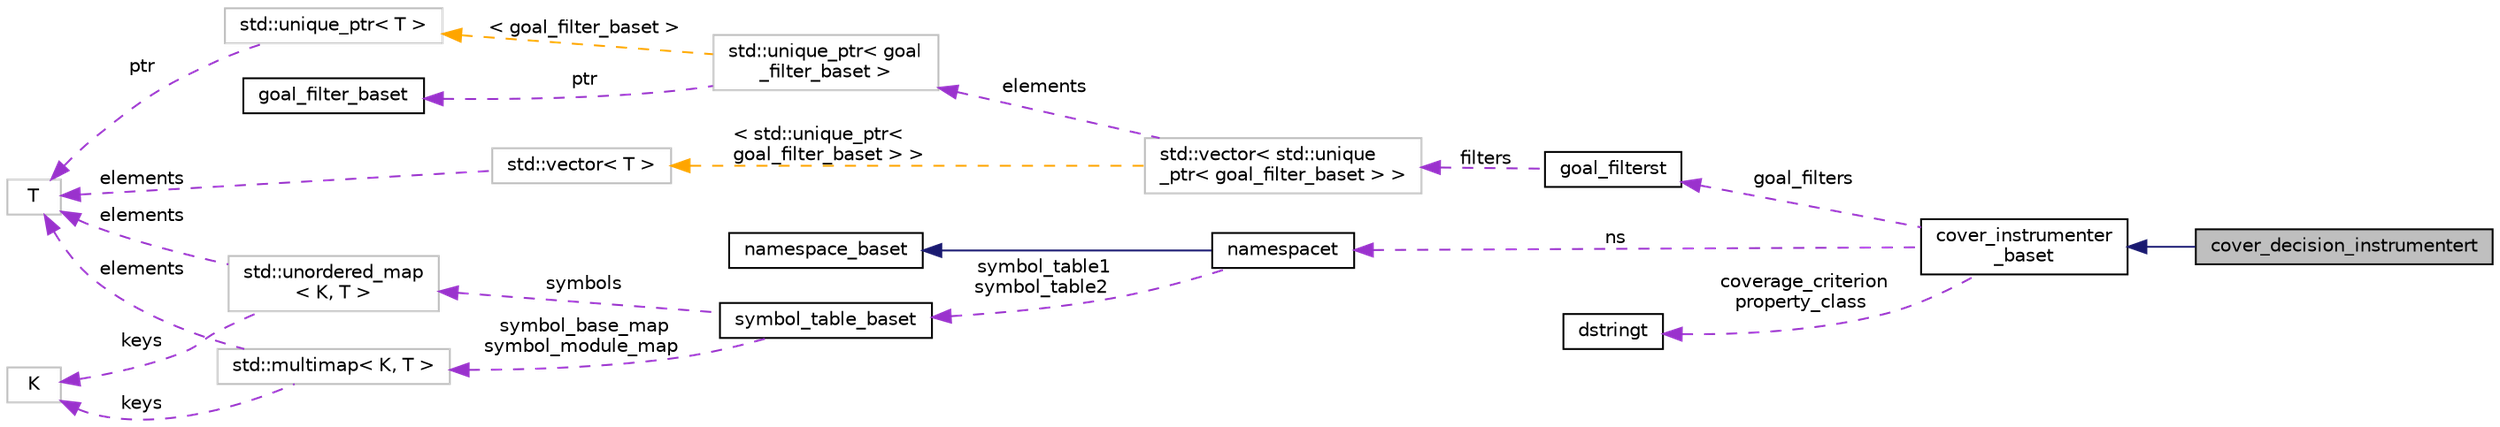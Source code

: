 digraph "cover_decision_instrumentert"
{
 // LATEX_PDF_SIZE
  bgcolor="transparent";
  edge [fontname="Helvetica",fontsize="10",labelfontname="Helvetica",labelfontsize="10"];
  node [fontname="Helvetica",fontsize="10",shape=record];
  rankdir="LR";
  Node1 [label="cover_decision_instrumentert",height=0.2,width=0.4,color="black", fillcolor="grey75", style="filled", fontcolor="black",tooltip="Decision coverage instrumenter."];
  Node2 -> Node1 [dir="back",color="midnightblue",fontsize="10",style="solid",fontname="Helvetica"];
  Node2 [label="cover_instrumenter\l_baset",height=0.2,width=0.4,color="black",URL="$classcover__instrumenter__baset.html",tooltip="Base class for goto program coverage instrumenters."];
  Node3 -> Node2 [dir="back",color="darkorchid3",fontsize="10",style="dashed",label=" goal_filters" ,fontname="Helvetica"];
  Node3 [label="goal_filterst",height=0.2,width=0.4,color="black",URL="$classgoal__filterst.html",tooltip="A collection of goal filters to be applied in conjunction."];
  Node4 -> Node3 [dir="back",color="darkorchid3",fontsize="10",style="dashed",label=" filters" ,fontname="Helvetica"];
  Node4 [label="std::vector\< std::unique\l_ptr\< goal_filter_baset \> \>",height=0.2,width=0.4,color="grey75",tooltip=" "];
  Node5 -> Node4 [dir="back",color="darkorchid3",fontsize="10",style="dashed",label=" elements" ,fontname="Helvetica"];
  Node5 [label="std::unique_ptr\< goal\l_filter_baset \>",height=0.2,width=0.4,color="grey75",tooltip=" "];
  Node6 -> Node5 [dir="back",color="darkorchid3",fontsize="10",style="dashed",label=" ptr" ,fontname="Helvetica"];
  Node6 [label="goal_filter_baset",height=0.2,width=0.4,color="black",URL="$classgoal__filter__baset.html",tooltip="Base class for filtering goals."];
  Node7 -> Node5 [dir="back",color="orange",fontsize="10",style="dashed",label=" \< goal_filter_baset \>" ,fontname="Helvetica"];
  Node7 [label="std::unique_ptr\< T \>",height=0.2,width=0.4,color="grey75",tooltip="STL class."];
  Node8 -> Node7 [dir="back",color="darkorchid3",fontsize="10",style="dashed",label=" ptr" ,fontname="Helvetica"];
  Node8 [label="T",height=0.2,width=0.4,color="grey75",tooltip=" "];
  Node9 -> Node4 [dir="back",color="orange",fontsize="10",style="dashed",label=" \< std::unique_ptr\<\l goal_filter_baset \> \>" ,fontname="Helvetica"];
  Node9 [label="std::vector\< T \>",height=0.2,width=0.4,color="grey75",tooltip="STL class."];
  Node8 -> Node9 [dir="back",color="darkorchid3",fontsize="10",style="dashed",label=" elements" ,fontname="Helvetica"];
  Node10 -> Node2 [dir="back",color="darkorchid3",fontsize="10",style="dashed",label=" ns" ,fontname="Helvetica"];
  Node10 [label="namespacet",height=0.2,width=0.4,color="black",URL="$classnamespacet.html",tooltip="A namespacet is essentially one or two symbol tables bound together, to allow for symbol lookups in t..."];
  Node11 -> Node10 [dir="back",color="midnightblue",fontsize="10",style="solid",fontname="Helvetica"];
  Node11 [label="namespace_baset",height=0.2,width=0.4,color="black",URL="$classnamespace__baset.html",tooltip="Basic interface for a namespace."];
  Node12 -> Node10 [dir="back",color="darkorchid3",fontsize="10",style="dashed",label=" symbol_table1\nsymbol_table2" ,fontname="Helvetica"];
  Node12 [label="symbol_table_baset",height=0.2,width=0.4,color="black",URL="$classsymbol__table__baset.html",tooltip="The symbol table base class interface."];
  Node13 -> Node12 [dir="back",color="darkorchid3",fontsize="10",style="dashed",label=" symbol_base_map\nsymbol_module_map" ,fontname="Helvetica"];
  Node13 [label="std::multimap\< K, T \>",height=0.2,width=0.4,color="grey75",tooltip="STL class."];
  Node14 -> Node13 [dir="back",color="darkorchid3",fontsize="10",style="dashed",label=" keys" ,fontname="Helvetica"];
  Node14 [label="K",height=0.2,width=0.4,color="grey75",tooltip=" "];
  Node8 -> Node13 [dir="back",color="darkorchid3",fontsize="10",style="dashed",label=" elements" ,fontname="Helvetica"];
  Node15 -> Node12 [dir="back",color="darkorchid3",fontsize="10",style="dashed",label=" symbols" ,fontname="Helvetica"];
  Node15 [label="std::unordered_map\l\< K, T \>",height=0.2,width=0.4,color="grey75",tooltip="STL class."];
  Node14 -> Node15 [dir="back",color="darkorchid3",fontsize="10",style="dashed",label=" keys" ,fontname="Helvetica"];
  Node8 -> Node15 [dir="back",color="darkorchid3",fontsize="10",style="dashed",label=" elements" ,fontname="Helvetica"];
  Node16 -> Node2 [dir="back",color="darkorchid3",fontsize="10",style="dashed",label=" coverage_criterion\nproperty_class" ,fontname="Helvetica"];
  Node16 [label="dstringt",height=0.2,width=0.4,color="black",URL="$classdstringt.html",tooltip="dstringt has one field, an unsigned integer no which is an index into a static table of strings."];
}
